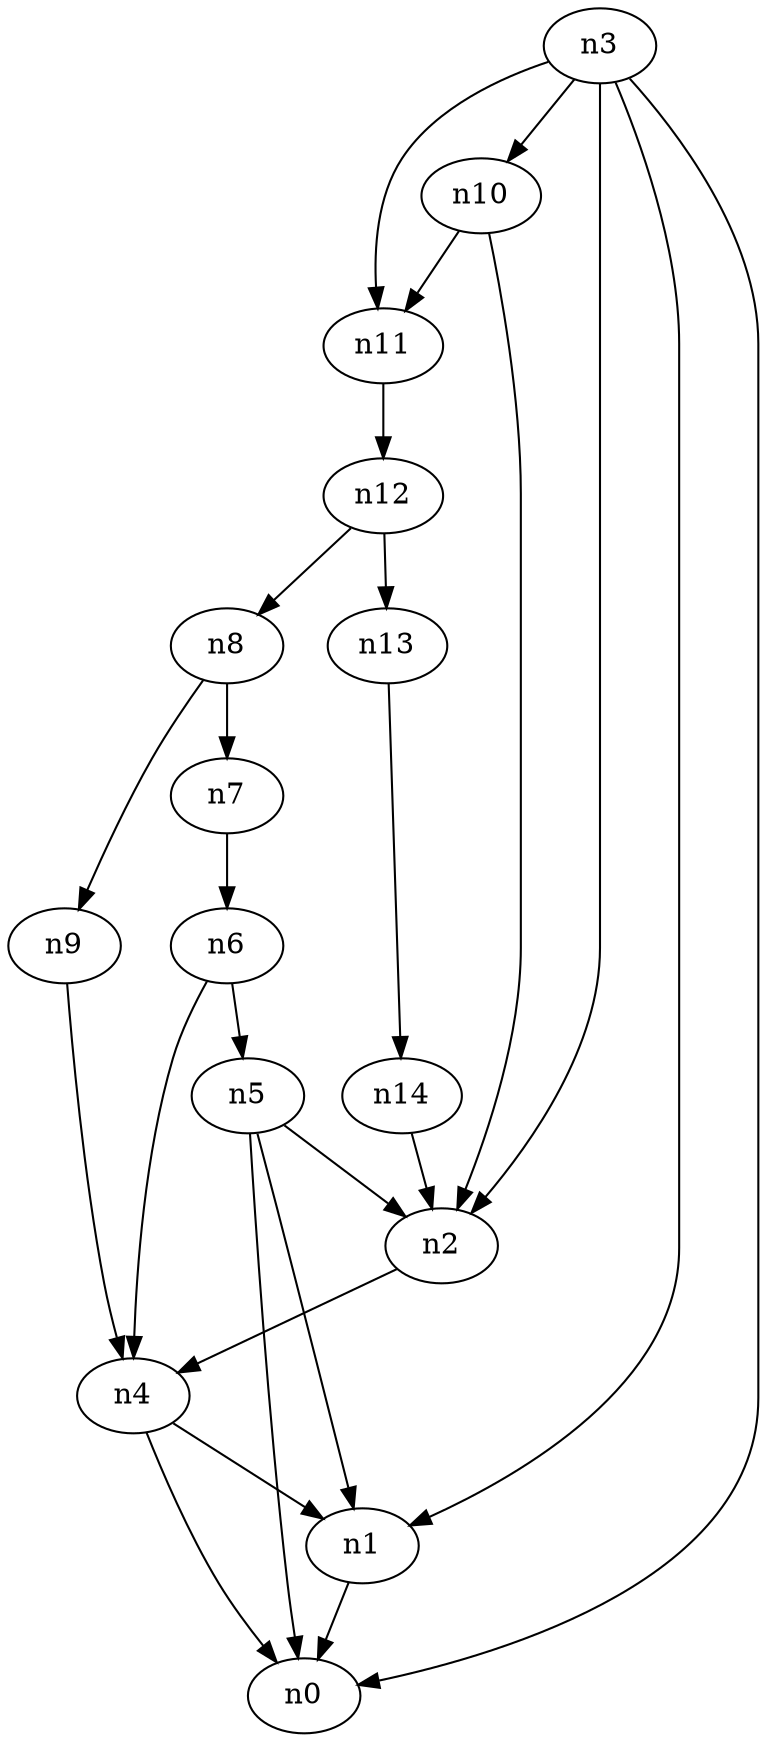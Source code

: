 digraph G {
	n1 -> n0	 [_graphml_id=e11];
	n2 -> n4	 [_graphml_id=e7];
	n3 -> n0	 [_graphml_id=e0];
	n3 -> n1	 [_graphml_id=e3];
	n3 -> n2	 [_graphml_id=e6];
	n3 -> n10	 [_graphml_id=e21];
	n3 -> n11	 [_graphml_id=e18];
	n4 -> n0	 [_graphml_id=e1];
	n4 -> n1	 [_graphml_id=e4];
	n5 -> n0	 [_graphml_id=e2];
	n5 -> n1	 [_graphml_id=e5];
	n5 -> n2	 [_graphml_id=e8];
	n6 -> n4	 [_graphml_id=e10];
	n6 -> n5	 [_graphml_id=e9];
	n7 -> n6	 [_graphml_id=e12];
	n8 -> n7	 [_graphml_id=e13];
	n8 -> n9	 [_graphml_id=e14];
	n9 -> n4	 [_graphml_id=e15];
	n10 -> n2	 [_graphml_id=e16];
	n10 -> n11	 [_graphml_id=e17];
	n11 -> n12	 [_graphml_id=e19];
	n12 -> n8	 [_graphml_id=e20];
	n12 -> n13	 [_graphml_id=e22];
	n13 -> n14	 [_graphml_id=e23];
	n14 -> n2	 [_graphml_id=e24];
}
